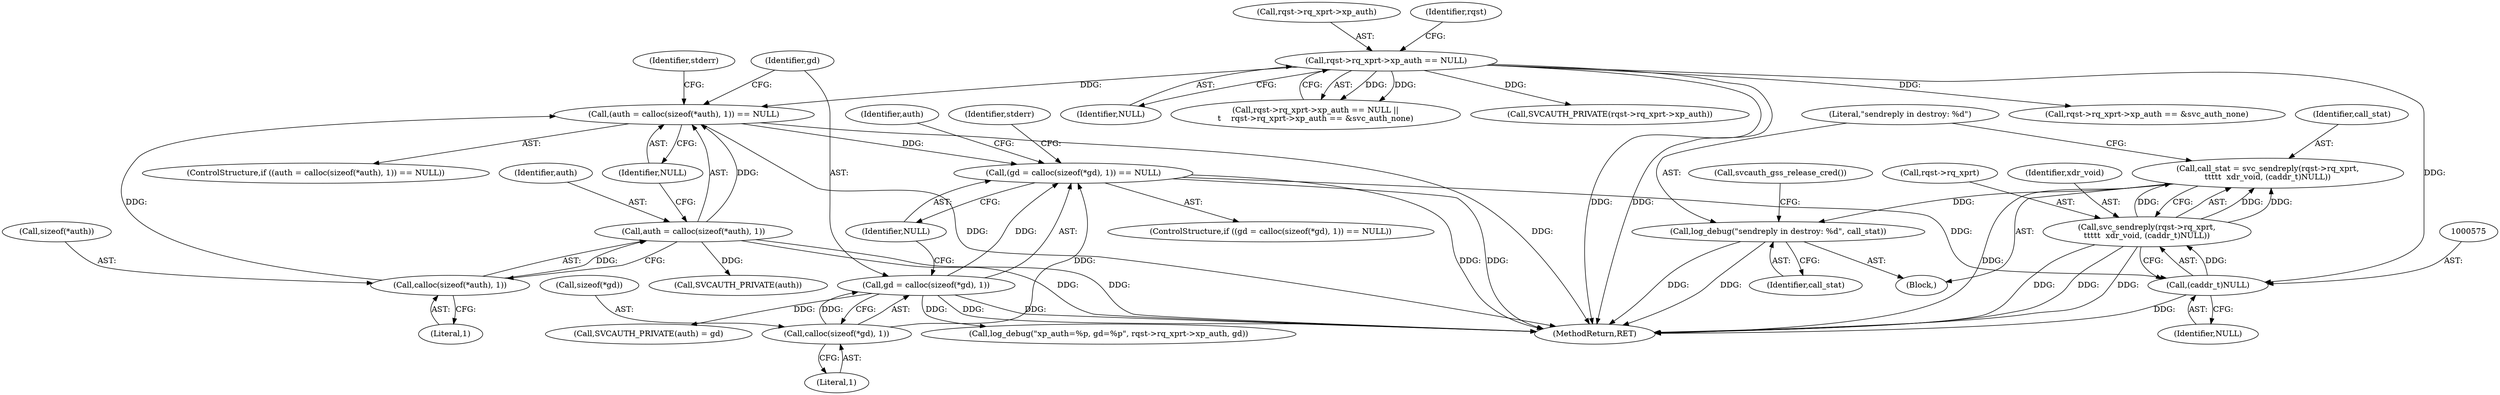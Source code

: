 digraph "0_krb5_5bb8a6b9c9eb8dd22bc9526751610aaa255ead9c@API" {
"1000567" [label="(Call,call_stat = svc_sendreply(rqst->rq_xprt,\n\t\t\t\t\t  xdr_void, (caddr_t)NULL))"];
"1000569" [label="(Call,svc_sendreply(rqst->rq_xprt,\n\t\t\t\t\t  xdr_void, (caddr_t)NULL))"];
"1000574" [label="(Call,(caddr_t)NULL)"];
"1000134" [label="(Call,rqst->rq_xprt->xp_auth == NULL)"];
"1000167" [label="(Call,(gd = calloc(sizeof(*gd), 1)) == NULL)"];
"1000168" [label="(Call,gd = calloc(sizeof(*gd), 1))"];
"1000170" [label="(Call,calloc(sizeof(*gd), 1))"];
"1000151" [label="(Call,(auth = calloc(sizeof(*auth), 1)) == NULL)"];
"1000152" [label="(Call,auth = calloc(sizeof(*auth), 1))"];
"1000154" [label="(Call,calloc(sizeof(*auth), 1))"];
"1000577" [label="(Call,log_debug(\"sendreply in destroy: %d\", call_stat))"];
"1000175" [label="(Identifier,NULL)"];
"1000578" [label="(Literal,\"sendreply in destroy: %d\")"];
"1000154" [label="(Call,calloc(sizeof(*auth), 1))"];
"1000141" [label="(Call,rqst->rq_xprt->xp_auth == &svc_auth_none)"];
"1000162" [label="(Identifier,stderr)"];
"1000140" [label="(Identifier,NULL)"];
"1000153" [label="(Identifier,auth)"];
"1000168" [label="(Call,gd = calloc(sizeof(*gd), 1))"];
"1000570" [label="(Call,rqst->rq_xprt)"];
"1000155" [label="(Call,sizeof(*auth))"];
"1000170" [label="(Call,calloc(sizeof(*gd), 1))"];
"1000135" [label="(Call,rqst->rq_xprt->xp_auth)"];
"1000150" [label="(ControlStructure,if ((auth = calloc(sizeof(*auth), 1)) == NULL))"];
"1000151" [label="(Call,(auth = calloc(sizeof(*auth), 1)) == NULL)"];
"1000169" [label="(Identifier,gd)"];
"1000174" [label="(Literal,1)"];
"1000577" [label="(Call,log_debug(\"sendreply in destroy: %d\", call_stat))"];
"1000133" [label="(Call,rqst->rq_xprt->xp_auth == NULL ||\n\t    rqst->rq_xprt->xp_auth == &svc_auth_none)"];
"1000134" [label="(Call,rqst->rq_xprt->xp_auth == NULL)"];
"1000202" [label="(Call,SVCAUTH_PRIVATE(rqst->rq_xprt->xp_auth))"];
"1000573" [label="(Identifier,xdr_void)"];
"1000184" [label="(Identifier,auth)"];
"1000574" [label="(Call,(caddr_t)NULL)"];
"1000189" [label="(Call,SVCAUTH_PRIVATE(auth))"];
"1000152" [label="(Call,auth = calloc(sizeof(*auth), 1))"];
"1000567" [label="(Call,call_stat = svc_sendreply(rqst->rq_xprt,\n\t\t\t\t\t  xdr_void, (caddr_t)NULL))"];
"1000582" [label="(Call,svcauth_gss_release_cred())"];
"1000178" [label="(Identifier,stderr)"];
"1000158" [label="(Literal,1)"];
"1000167" [label="(Call,(gd = calloc(sizeof(*gd), 1)) == NULL)"];
"1000576" [label="(Identifier,NULL)"];
"1000171" [label="(Call,sizeof(*gd))"];
"1000188" [label="(Call,SVCAUTH_PRIVATE(auth) = gd)"];
"1000166" [label="(ControlStructure,if ((gd = calloc(sizeof(*gd), 1)) == NULL))"];
"1000616" [label="(MethodReturn,RET)"];
"1000159" [label="(Identifier,NULL)"];
"1000208" [label="(Call,log_debug(\"xp_auth=%p, gd=%p\", rqst->rq_xprt->xp_auth, gd))"];
"1000568" [label="(Identifier,call_stat)"];
"1000569" [label="(Call,svc_sendreply(rqst->rq_xprt,\n\t\t\t\t\t  xdr_void, (caddr_t)NULL))"];
"1000428" [label="(Block,)"];
"1000579" [label="(Identifier,call_stat)"];
"1000144" [label="(Identifier,rqst)"];
"1000567" -> "1000428"  [label="AST: "];
"1000567" -> "1000569"  [label="CFG: "];
"1000568" -> "1000567"  [label="AST: "];
"1000569" -> "1000567"  [label="AST: "];
"1000578" -> "1000567"  [label="CFG: "];
"1000567" -> "1000616"  [label="DDG: "];
"1000569" -> "1000567"  [label="DDG: "];
"1000569" -> "1000567"  [label="DDG: "];
"1000569" -> "1000567"  [label="DDG: "];
"1000567" -> "1000577"  [label="DDG: "];
"1000569" -> "1000574"  [label="CFG: "];
"1000570" -> "1000569"  [label="AST: "];
"1000573" -> "1000569"  [label="AST: "];
"1000574" -> "1000569"  [label="AST: "];
"1000569" -> "1000616"  [label="DDG: "];
"1000569" -> "1000616"  [label="DDG: "];
"1000569" -> "1000616"  [label="DDG: "];
"1000574" -> "1000569"  [label="DDG: "];
"1000574" -> "1000576"  [label="CFG: "];
"1000575" -> "1000574"  [label="AST: "];
"1000576" -> "1000574"  [label="AST: "];
"1000574" -> "1000616"  [label="DDG: "];
"1000134" -> "1000574"  [label="DDG: "];
"1000167" -> "1000574"  [label="DDG: "];
"1000134" -> "1000133"  [label="AST: "];
"1000134" -> "1000140"  [label="CFG: "];
"1000135" -> "1000134"  [label="AST: "];
"1000140" -> "1000134"  [label="AST: "];
"1000144" -> "1000134"  [label="CFG: "];
"1000133" -> "1000134"  [label="CFG: "];
"1000134" -> "1000616"  [label="DDG: "];
"1000134" -> "1000616"  [label="DDG: "];
"1000134" -> "1000133"  [label="DDG: "];
"1000134" -> "1000133"  [label="DDG: "];
"1000134" -> "1000141"  [label="DDG: "];
"1000134" -> "1000151"  [label="DDG: "];
"1000134" -> "1000202"  [label="DDG: "];
"1000167" -> "1000166"  [label="AST: "];
"1000167" -> "1000175"  [label="CFG: "];
"1000168" -> "1000167"  [label="AST: "];
"1000175" -> "1000167"  [label="AST: "];
"1000178" -> "1000167"  [label="CFG: "];
"1000184" -> "1000167"  [label="CFG: "];
"1000167" -> "1000616"  [label="DDG: "];
"1000167" -> "1000616"  [label="DDG: "];
"1000168" -> "1000167"  [label="DDG: "];
"1000170" -> "1000167"  [label="DDG: "];
"1000151" -> "1000167"  [label="DDG: "];
"1000168" -> "1000170"  [label="CFG: "];
"1000169" -> "1000168"  [label="AST: "];
"1000170" -> "1000168"  [label="AST: "];
"1000175" -> "1000168"  [label="CFG: "];
"1000168" -> "1000616"  [label="DDG: "];
"1000168" -> "1000616"  [label="DDG: "];
"1000170" -> "1000168"  [label="DDG: "];
"1000168" -> "1000188"  [label="DDG: "];
"1000168" -> "1000208"  [label="DDG: "];
"1000170" -> "1000174"  [label="CFG: "];
"1000171" -> "1000170"  [label="AST: "];
"1000174" -> "1000170"  [label="AST: "];
"1000151" -> "1000150"  [label="AST: "];
"1000151" -> "1000159"  [label="CFG: "];
"1000152" -> "1000151"  [label="AST: "];
"1000159" -> "1000151"  [label="AST: "];
"1000162" -> "1000151"  [label="CFG: "];
"1000169" -> "1000151"  [label="CFG: "];
"1000151" -> "1000616"  [label="DDG: "];
"1000151" -> "1000616"  [label="DDG: "];
"1000152" -> "1000151"  [label="DDG: "];
"1000154" -> "1000151"  [label="DDG: "];
"1000152" -> "1000154"  [label="CFG: "];
"1000153" -> "1000152"  [label="AST: "];
"1000154" -> "1000152"  [label="AST: "];
"1000159" -> "1000152"  [label="CFG: "];
"1000152" -> "1000616"  [label="DDG: "];
"1000152" -> "1000616"  [label="DDG: "];
"1000154" -> "1000152"  [label="DDG: "];
"1000152" -> "1000189"  [label="DDG: "];
"1000154" -> "1000158"  [label="CFG: "];
"1000155" -> "1000154"  [label="AST: "];
"1000158" -> "1000154"  [label="AST: "];
"1000577" -> "1000428"  [label="AST: "];
"1000577" -> "1000579"  [label="CFG: "];
"1000578" -> "1000577"  [label="AST: "];
"1000579" -> "1000577"  [label="AST: "];
"1000582" -> "1000577"  [label="CFG: "];
"1000577" -> "1000616"  [label="DDG: "];
"1000577" -> "1000616"  [label="DDG: "];
}
